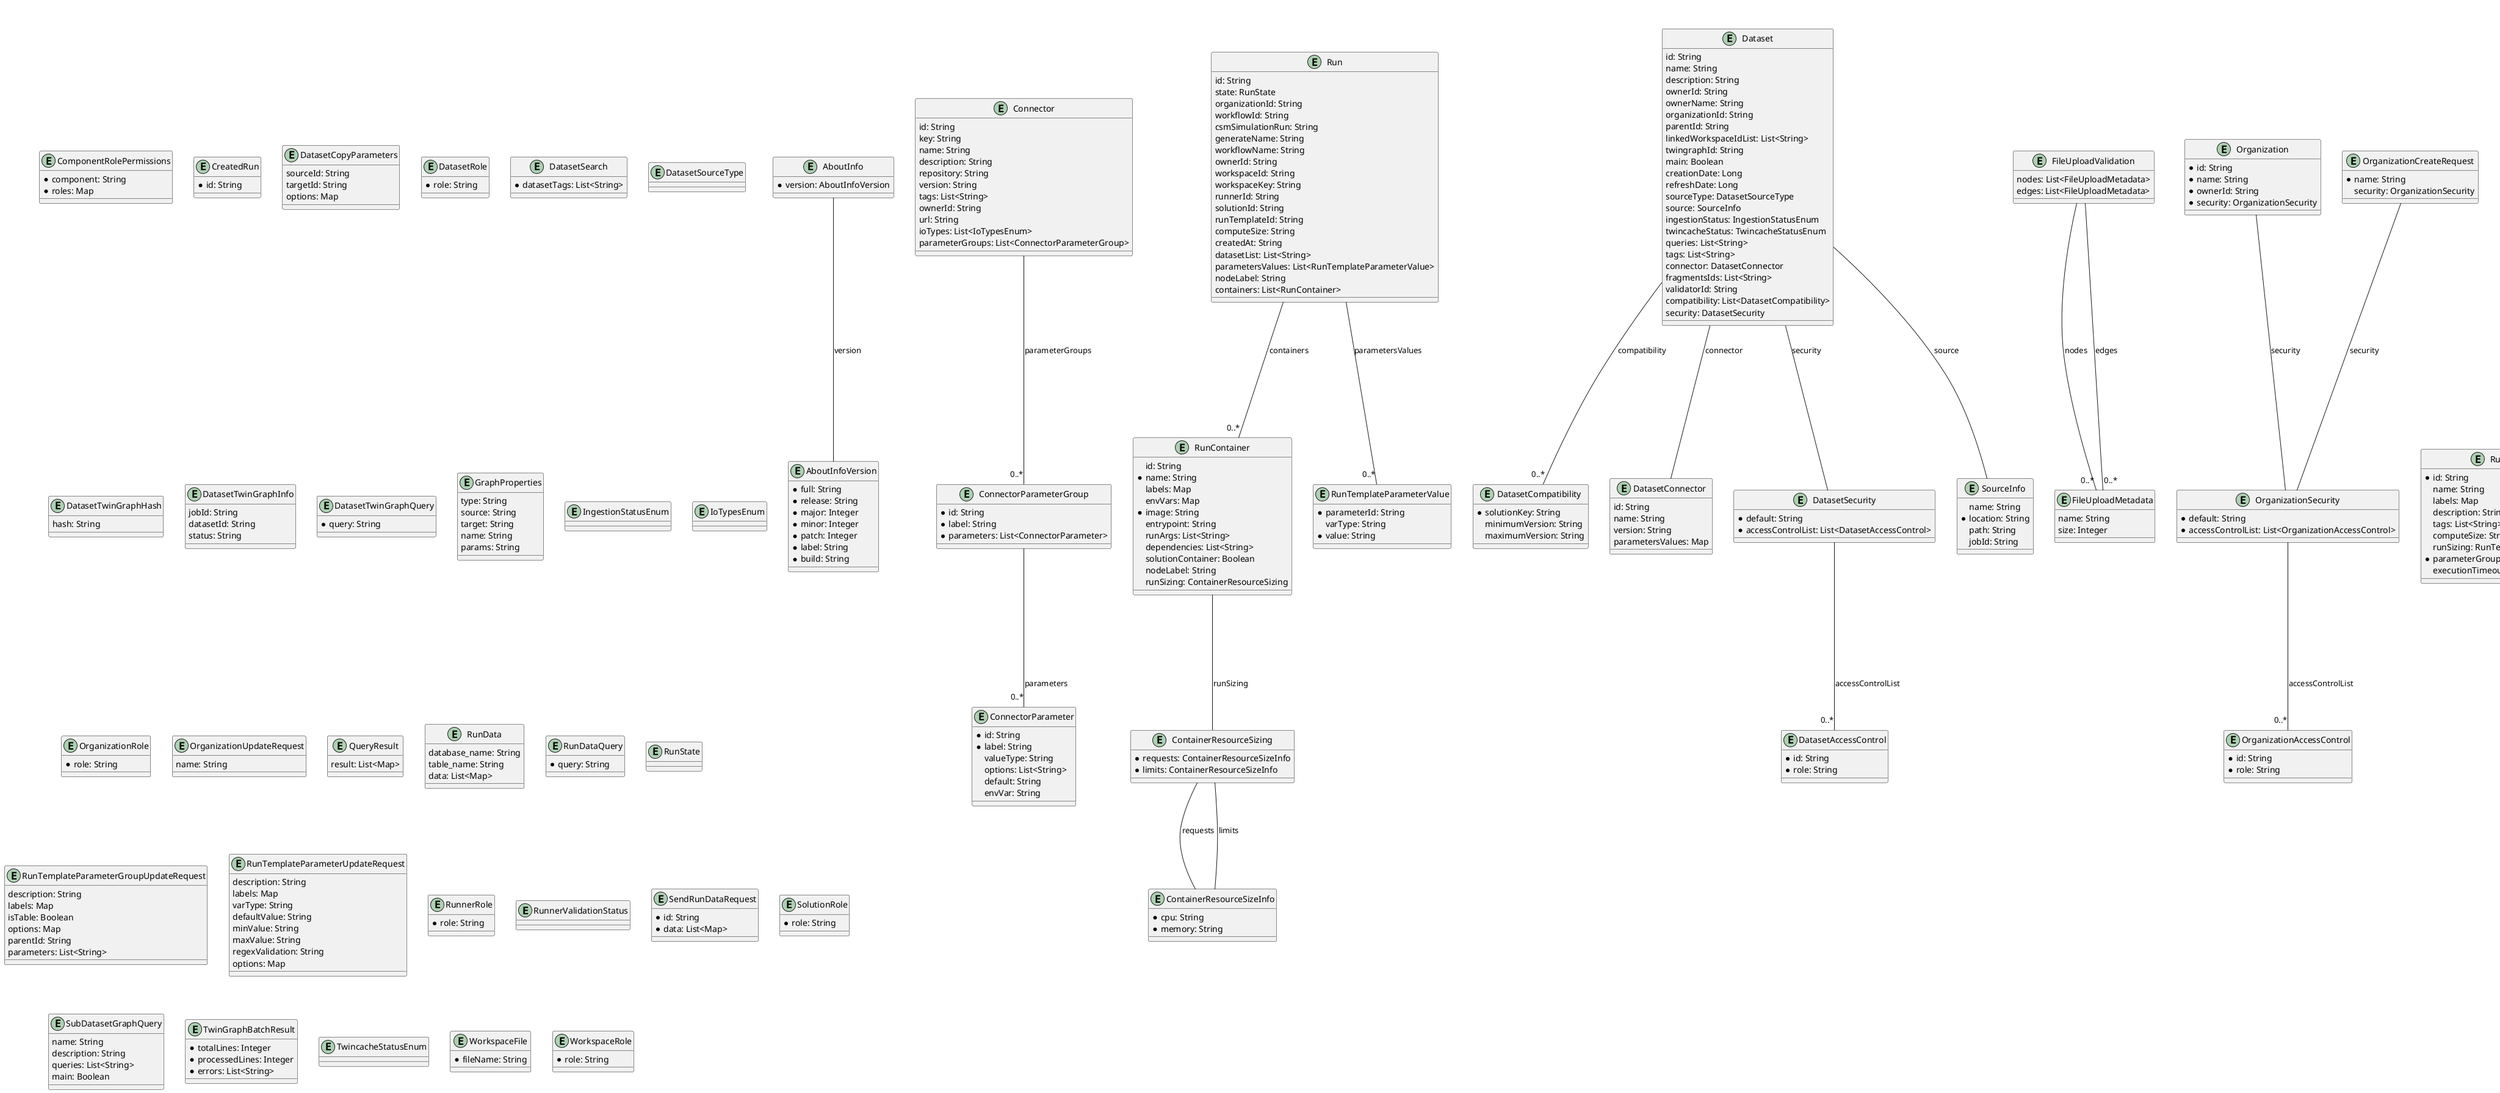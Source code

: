 @startuml

title Cosmo Tech Platform API Schemas Diagram

entity AboutInfo {
    * version: AboutInfoVersion
}

entity AboutInfoVersion {
    * full: String
    * release: String
    * major: Integer
    * minor: Integer
    * patch: Integer
    * label: String
    * build: String
}

entity ComponentRolePermissions {
    * component: String
    * roles: Map
}

entity Connector {
    id: String
    key: String
    name: String
    description: String
    repository: String
    version: String
    tags: List<String>
    ownerId: String
    url: String
    ioTypes: List<IoTypesEnum>
    parameterGroups: List<ConnectorParameterGroup>
}

entity ConnectorParameter {
    * id: String
    * label: String
    valueType: String
    options: List<String>
    default: String
    envVar: String
}

entity ConnectorParameterGroup {
    * id: String
    * label: String
    * parameters: List<ConnectorParameter>
}

entity ContainerResourceSizeInfo {
    * cpu: String
    * memory: String
}

entity ContainerResourceSizing {
    * requests: ContainerResourceSizeInfo
    * limits: ContainerResourceSizeInfo
}

entity CreatedRun {
    * id: String
}

entity Dataset {
    id: String
    name: String
    description: String
    ownerId: String
    ownerName: String
    organizationId: String
    parentId: String
    linkedWorkspaceIdList: List<String>
    twingraphId: String
    main: Boolean
    creationDate: Long
    refreshDate: Long
    sourceType: DatasetSourceType
    source: SourceInfo
    ingestionStatus: IngestionStatusEnum
    twincacheStatus: TwincacheStatusEnum
    queries: List<String>
    tags: List<String>
    connector: DatasetConnector
    fragmentsIds: List<String>
    validatorId: String
    compatibility: List<DatasetCompatibility>
    security: DatasetSecurity
}

entity DatasetAccessControl {
    * id: String
    * role: String
}

entity DatasetCompatibility {
    * solutionKey: String
    minimumVersion: String
    maximumVersion: String
}

entity DatasetConnector {
    id: String
    name: String
    version: String
    parametersValues: Map
}

entity DatasetCopyParameters {
    sourceId: String
    targetId: String
    options: Map
}

entity DatasetRole {
    * role: String
}

entity DatasetSearch {
    * datasetTags: List<String>
}

entity DatasetSecurity {
    * default: String
    * accessControlList: List<DatasetAccessControl>
}

entity DatasetSourceType {
}

entity DatasetTwinGraphHash {
    hash: String
}

entity DatasetTwinGraphInfo {
    jobId: String
    datasetId: String
    status: String
}

entity DatasetTwinGraphQuery {
    * query: String
}

entity FileUploadMetadata {
    name: String
    size: Integer
}

entity FileUploadValidation {
    nodes: List<FileUploadMetadata>
    edges: List<FileUploadMetadata>
}

entity GraphProperties {
    type: String
    source: String
    target: String
    name: String
    params: String
}

entity IngestionStatusEnum {
}

entity IoTypesEnum {
}

entity Organization {
    * id: String
    * name: String
    * ownerId: String
    * security: OrganizationSecurity
}

entity OrganizationAccessControl {
    * id: String
    * role: String
}

entity OrganizationCreateRequest {
    * name: String
    security: OrganizationSecurity
}

entity OrganizationRole {
    * role: String
}

entity OrganizationSecurity {
    * default: String
    * accessControlList: List<OrganizationAccessControl>
}

entity OrganizationUpdateRequest {
    name: String
}

entity QueryResult {
    result: List<Map>
}

entity ResourceSizeInfo {
    * cpu: String
    * memory: String
}

entity Run {
    id: String
    state: RunState
    organizationId: String
    workflowId: String
    csmSimulationRun: String
    generateName: String
    workflowName: String
    ownerId: String
    workspaceId: String
    workspaceKey: String
    runnerId: String
    solutionId: String
    runTemplateId: String
    computeSize: String
    createdAt: String
    datasetList: List<String>
    parametersValues: List<RunTemplateParameterValue>
    nodeLabel: String
    containers: List<RunContainer>
}

entity RunContainer {
    id: String
    * name: String
    labels: Map
    envVars: Map
    * image: String
    entrypoint: String
    runArgs: List<String>
    dependencies: List<String>
    solutionContainer: Boolean
    nodeLabel: String
    runSizing: ContainerResourceSizing
}

entity RunData {
    database_name: String
    table_name: String
    data: List<Map>
}

entity RunDataQuery {
    * query: String
}

entity RunResourceRequested {
    cpu: Long
    memory: Long
}

entity RunState {
}

entity RunStatus {
    id: String
    organizationId: String
    workspaceId: String
    runnerId: String
    workflowId: String
    workflowName: String
    startTime: String
    endTime: String
    phase: String
    progress: String
    message: String
    estimatedDuration: Integer
    nodes: List<RunStatusNode>
    state: RunState
}

entity RunStatusNode {
    id: String
    name: String
    containerName: String
    outboundNodes: List<String>
    resourcesDuration: RunResourceRequested
    estimatedDuration: Integer
    hostNodeName: String
    message: String
    phase: String
    progress: String
    startTime: String
    endTime: String
}

entity RunTemplate {
    * id: String
    name: String
    labels: Map
    description: String
    tags: List<String>
    computeSize: String
    runSizing: RunTemplateResourceSizing
    * parameterGroups: List<String>
    executionTimeout: Integer
}

entity RunTemplateCreateRequest {
    * id: String
    name: String
    labels: Map
    description: String
    tags: List<String>
    computeSize: String
    runSizing: RunTemplateResourceSizing
    parameterGroups: List<String>
    executionTimeout: Integer
}

entity RunTemplateParameter {
    * id: String
    description: String
    labels: Map
    * varType: String
    defaultValue: String
    minValue: String
    maxValue: String
    regexValidation: String
    options: Map
}

entity RunTemplateParameterCreateRequest {
    * id: String
    description: String
    labels: Map
    * varType: String
    defaultValue: String
    minValue: String
    maxValue: String
    regexValidation: String
    options: Map
}

entity RunTemplateParameterGroup {
    * id: String
    description: String
    labels: Map
    * isTable: Boolean
    options: Map
    parentId: String
    * parameters: List<String>
}

entity RunTemplateParameterGroupCreateRequest {
    * id: String
    description: String
    labels: Map
    isTable: Boolean
    options: Map
    parentId: String
    parameters: List<String>
}

entity RunTemplateParameterGroupUpdateRequest {
    description: String
    labels: Map
    isTable: Boolean
    options: Map
    parentId: String
    parameters: List<String>
}

entity RunTemplateParameterUpdateRequest {
    description: String
    labels: Map
    varType: String
    defaultValue: String
    minValue: String
    maxValue: String
    regexValidation: String
    options: Map
}

entity RunTemplateParameterValue {
    * parameterId: String
    varType: String
    * value: String
}

entity RunTemplateResourceSizing {
    * requests: ResourceSizeInfo
    * limits: ResourceSizeInfo
}

entity RunTemplateUpdateRequest {
    name: String
    labels: Map
    description: String
    tags: List<String>
    computeSize: String
    runSizing: RunTemplateResourceSizing
    parameterGroups: List<String>
    executionTimeout: Integer
}

entity Runner {
    * id: String
    * name: String
    description: String
    tags: List<String>
    parentId: String
    * ownerId: String
    rootId: String
    * solutionId: String
    * runTemplateId: String
    * organizationId: String
    * workspaceId: String
    * creationDate: Long
    * lastUpdate: Long
    * ownerName: String
    solutionName: String
    runTemplateName: String
    * datasetList: List<String>
    runSizing: RunnerResourceSizing
    * parametersValues: List<RunnerRunTemplateParameterValue>
    lastRunId: String
    * validationStatus: RunnerValidationStatus
    * security: RunnerSecurity
}

entity RunnerAccessControl {
    * id: String
    * role: String
}

entity RunnerCreateRequest {
    * name: String
    description: String
    tags: List<String>
    * solutionId: String
    parentId: String
    * runTemplateId: String
    datasetList: List<String>
    runSizing: RunnerResourceSizing
    parametersValues: List<RunnerRunTemplateParameterValue>
    * ownerName: String
    solutionName: String
    runTemplateName: String
    security: RunnerSecurity
}

entity RunnerResourceSizing {
    * requests: ResourceSizeInfo
    * limits: ResourceSizeInfo
}

entity RunnerRole {
    * role: String
}

entity RunnerRunTemplateParameterValue {
    * parameterId: String
    varType: String
    * value: String
    isInherited: Boolean
}

entity RunnerSecurity {
    * default: String
    * accessControlList: List<RunnerAccessControl>
}

entity RunnerUpdateRequest {
    name: String
    description: String
    tags: List<String>
    runTemplateId: String
    datasetList: List<String>
    runSizing: RunnerResourceSizing
    parametersValues: List<RunnerRunTemplateParameterValue>
    ownerName: String
    solutionName: String
    runTemplateName: String
}

entity RunnerValidationStatus {
}

entity SendRunDataRequest {
    * id: String
    * data: List<Map>
}

entity Solution {
    * id: String
    * organizationId: String
    * key: String
    * name: String
    description: String
    * repository: String
    alwaysPull: Boolean
    * version: String
    * ownerId: String
    sdkVersion: String
    url: String
    tags: List<String>
    * parameters: List<RunTemplateParameter>
    * parameterGroups: List<RunTemplateParameterGroup>
    * runTemplates: List<RunTemplate>
    * security: SolutionSecurity
}

entity SolutionAccessControl {
    * id: String
    * role: String
}

entity SolutionCreateRequest {
    * key: String
    * name: String
    description: String
    * repository: String
    * version: String
    alwaysPull: Boolean
    tags: List<String>
    parameters: List<RunTemplateParameterCreateRequest>
    parameterGroups: List<RunTemplateParameterGroupCreateRequest>
    runTemplates: List<RunTemplateCreateRequest>
    url: String
    security: SolutionSecurity
}

entity SolutionRole {
    * role: String
}

entity SolutionSecurity {
    * default: String
    * accessControlList: List<SolutionAccessControl>
}

entity SolutionUpdateRequest {
    key: String
    name: String
    description: String
    repository: String
    alwaysPull: Boolean
    version: String
    url: String
    tags: List<String>
    parameters: List<RunTemplateParameterCreateRequest>
    parameterGroups: List<RunTemplateParameterGroupCreateRequest>
    runTemplates: List<RunTemplateCreateRequest>
}

entity SourceInfo {
    name: String
    * location: String
    path: String
    jobId: String
}

entity SubDatasetGraphQuery {
    name: String
    description: String
    queries: List<String>
    main: Boolean
}

entity TwinGraphBatchResult {
    * totalLines: Integer
    * processedLines: Integer
    * errors: List<String>
}

entity TwincacheStatusEnum {
}

entity Workspace {
    * id: String
    * organizationId: String
    * key: String
    * name: String
    description: String
    linkedDatasetIdList: List<String>
    version: String
    tags: List<String>
    * ownerId: String
    * solution: WorkspaceSolution
    webApp: WorkspaceWebApp
    datasetCopy: Boolean
    * security: WorkspaceSecurity
}

entity WorkspaceAccessControl {
    * id: String
    * role: String
}

entity WorkspaceCreateRequest {
    * key: String
    * name: String
    description: String
    version: String
    tags: List<String>
    * solution: WorkspaceSolution
    webApp: WorkspaceWebApp
    datasetCopy: Boolean
    security: WorkspaceSecurity
}

entity WorkspaceFile {
    * fileName: String
}

entity WorkspaceRole {
    * role: String
}

entity WorkspaceSecurity {
    * default: String
    * accessControlList: List<WorkspaceAccessControl>
}

entity WorkspaceSolution {
    * solutionId: String
    runTemplateFilter: List<String>
    defaultRunTemplateDataset: Map
}

entity WorkspaceUpdateRequest {
    key: String
    name: String
    description: String
    tags: List<String>
    solution: WorkspaceSolution
    webApp: WorkspaceWebApp
    datasetCopy: Boolean
}

entity WorkspaceWebApp {
    * url: String
    iframes: Map
    options: Map
}


RunnerUpdateRequest -- RunnerResourceSizing : runSizing
RunnerUpdateRequest -- "0..*" RunnerRunTemplateParameterValue : parametersValues
RunTemplateResourceSizing -- ResourceSizeInfo : requests
RunTemplateResourceSizing -- ResourceSizeInfo : limits
RunnerCreateRequest -- RunnerResourceSizing : runSizing
RunnerCreateRequest -- "0..*" RunnerRunTemplateParameterValue : parametersValues
RunnerCreateRequest -- RunnerSecurity : security
DatasetSecurity -- "0..*" DatasetAccessControl : accessControlList
ContainerResourceSizing -- ContainerResourceSizeInfo : requests
ContainerResourceSizing -- ContainerResourceSizeInfo : limits
SolutionSecurity -- "0..*" SolutionAccessControl : accessControlList
WorkspaceSecurity -- "0..*" WorkspaceAccessControl : accessControlList
WorkspaceCreateRequest -- WorkspaceSolution : solution
WorkspaceCreateRequest -- WorkspaceWebApp : webApp
WorkspaceCreateRequest -- WorkspaceSecurity : security
AboutInfo -- AboutInfoVersion : version
ConnectorParameterGroup -- "0..*" ConnectorParameter : parameters
RunTemplateUpdateRequest -- RunTemplateResourceSizing : runSizing
RunContainer -- ContainerResourceSizing : runSizing
SolutionCreateRequest -- "0..*" RunTemplateParameterCreateRequest : parameters
SolutionCreateRequest -- "0..*" RunTemplateParameterGroupCreateRequest : parameterGroups
SolutionCreateRequest -- "0..*" RunTemplateCreateRequest : runTemplates
SolutionCreateRequest -- SolutionSecurity : security
SolutionUpdateRequest -- "0..*" RunTemplateParameterCreateRequest : parameters
SolutionUpdateRequest -- "0..*" RunTemplateParameterGroupCreateRequest : parameterGroups
SolutionUpdateRequest -- "0..*" RunTemplateCreateRequest : runTemplates
OrganizationCreateRequest -- OrganizationSecurity : security
Connector -- "0..*" ConnectorParameterGroup : parameterGroups
Runner -- RunnerResourceSizing : runSizing
Runner -- "0..*" RunnerRunTemplateParameterValue : parametersValues
Runner -- RunnerSecurity : security
Organization -- OrganizationSecurity : security
RunStatus -- "0..*" RunStatusNode : nodes
FileUploadValidation -- "0..*" FileUploadMetadata : nodes
FileUploadValidation -- "0..*" FileUploadMetadata : edges
RunTemplate -- RunTemplateResourceSizing : runSizing
RunTemplateCreateRequest -- RunTemplateResourceSizing : runSizing
RunnerSecurity -- "0..*" RunnerAccessControl : accessControlList
RunStatusNode -- RunResourceRequested : resourcesDuration
WorkspaceUpdateRequest -- WorkspaceSolution : solution
WorkspaceUpdateRequest -- WorkspaceWebApp : webApp
Solution -- "0..*" RunTemplateParameter : parameters
Solution -- "0..*" RunTemplateParameterGroup : parameterGroups
Solution -- "0..*" RunTemplate : runTemplates
Solution -- SolutionSecurity : security
Dataset -- SourceInfo : source
Dataset -- DatasetConnector : connector
Dataset -- "0..*" DatasetCompatibility : compatibility
Dataset -- DatasetSecurity : security
Run -- "0..*" RunTemplateParameterValue : parametersValues
Run -- "0..*" RunContainer : containers
OrganizationSecurity -- "0..*" OrganizationAccessControl : accessControlList
RunnerResourceSizing -- ResourceSizeInfo : requests
RunnerResourceSizing -- ResourceSizeInfo : limits
Workspace -- WorkspaceSolution : solution
Workspace -- WorkspaceWebApp : webApp
Workspace -- WorkspaceSecurity : security

@enduml
